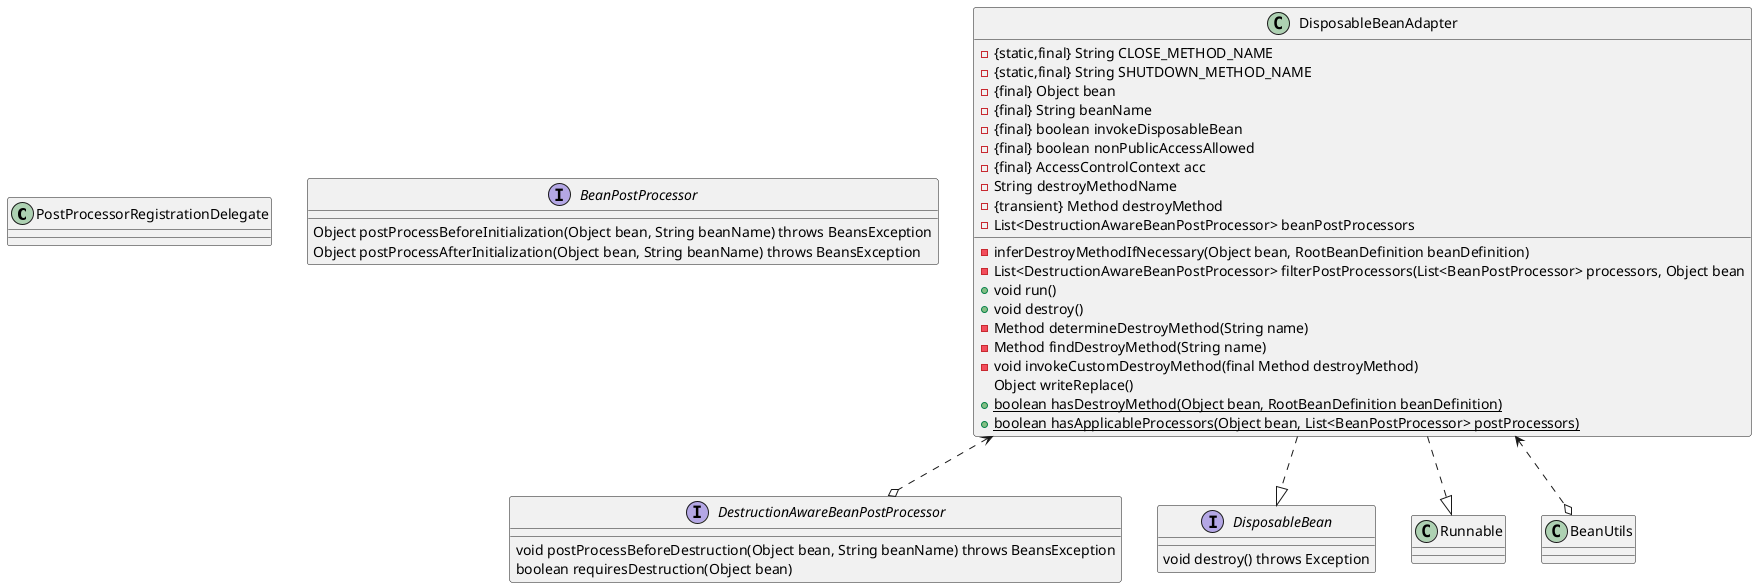 @startuml
class PostProcessorRegistrationDelegate{
}
interface BeanPostProcessor{
     Object postProcessBeforeInitialization(Object bean, String beanName) throws BeansException
     Object postProcessAfterInitialization(Object bean, String beanName) throws BeansException
}
interface DestructionAwareBeanPostProcessor{
     void postProcessBeforeDestruction(Object bean, String beanName) throws BeansException
      boolean requiresDestruction(Object bean)
}
class DisposableBeanAdapter{
   - {static,final} String CLOSE_METHOD_NAME
   - {static,final} String SHUTDOWN_METHOD_NAME
   - {final} Object bean
   - {final} String beanName
   - {final} boolean invokeDisposableBean
   - {final} boolean nonPublicAccessAllowed
   - {final} AccessControlContext acc
   - String destroyMethodName
   - {transient} Method destroyMethod
   - List<DestructionAwareBeanPostProcessor> beanPostProcessors
   - inferDestroyMethodIfNecessary(Object bean, RootBeanDefinition beanDefinition)
   - List<DestructionAwareBeanPostProcessor> filterPostProcessors(List<BeanPostProcessor> processors, Object bean
   + void run()
   + void destroy()
   - Method determineDestroyMethod(String name)
   - Method findDestroyMethod(String name)
   - void invokeCustomDestroyMethod(final Method destroyMethod)
     Object writeReplace()
   + {static} boolean hasDestroyMethod(Object bean, RootBeanDefinition beanDefinition)
   + {static} boolean hasApplicableProcessors(Object bean, List<BeanPostProcessor> postProcessors)
}
interface DisposableBean{
    void destroy() throws Exception
}

DisposableBeanAdapter ..|>DisposableBean
DisposableBeanAdapter ..|>Runnable
DisposableBeanAdapter <..o BeanUtils
DisposableBeanAdapter <..o DestructionAwareBeanPostProcessor

@enduml